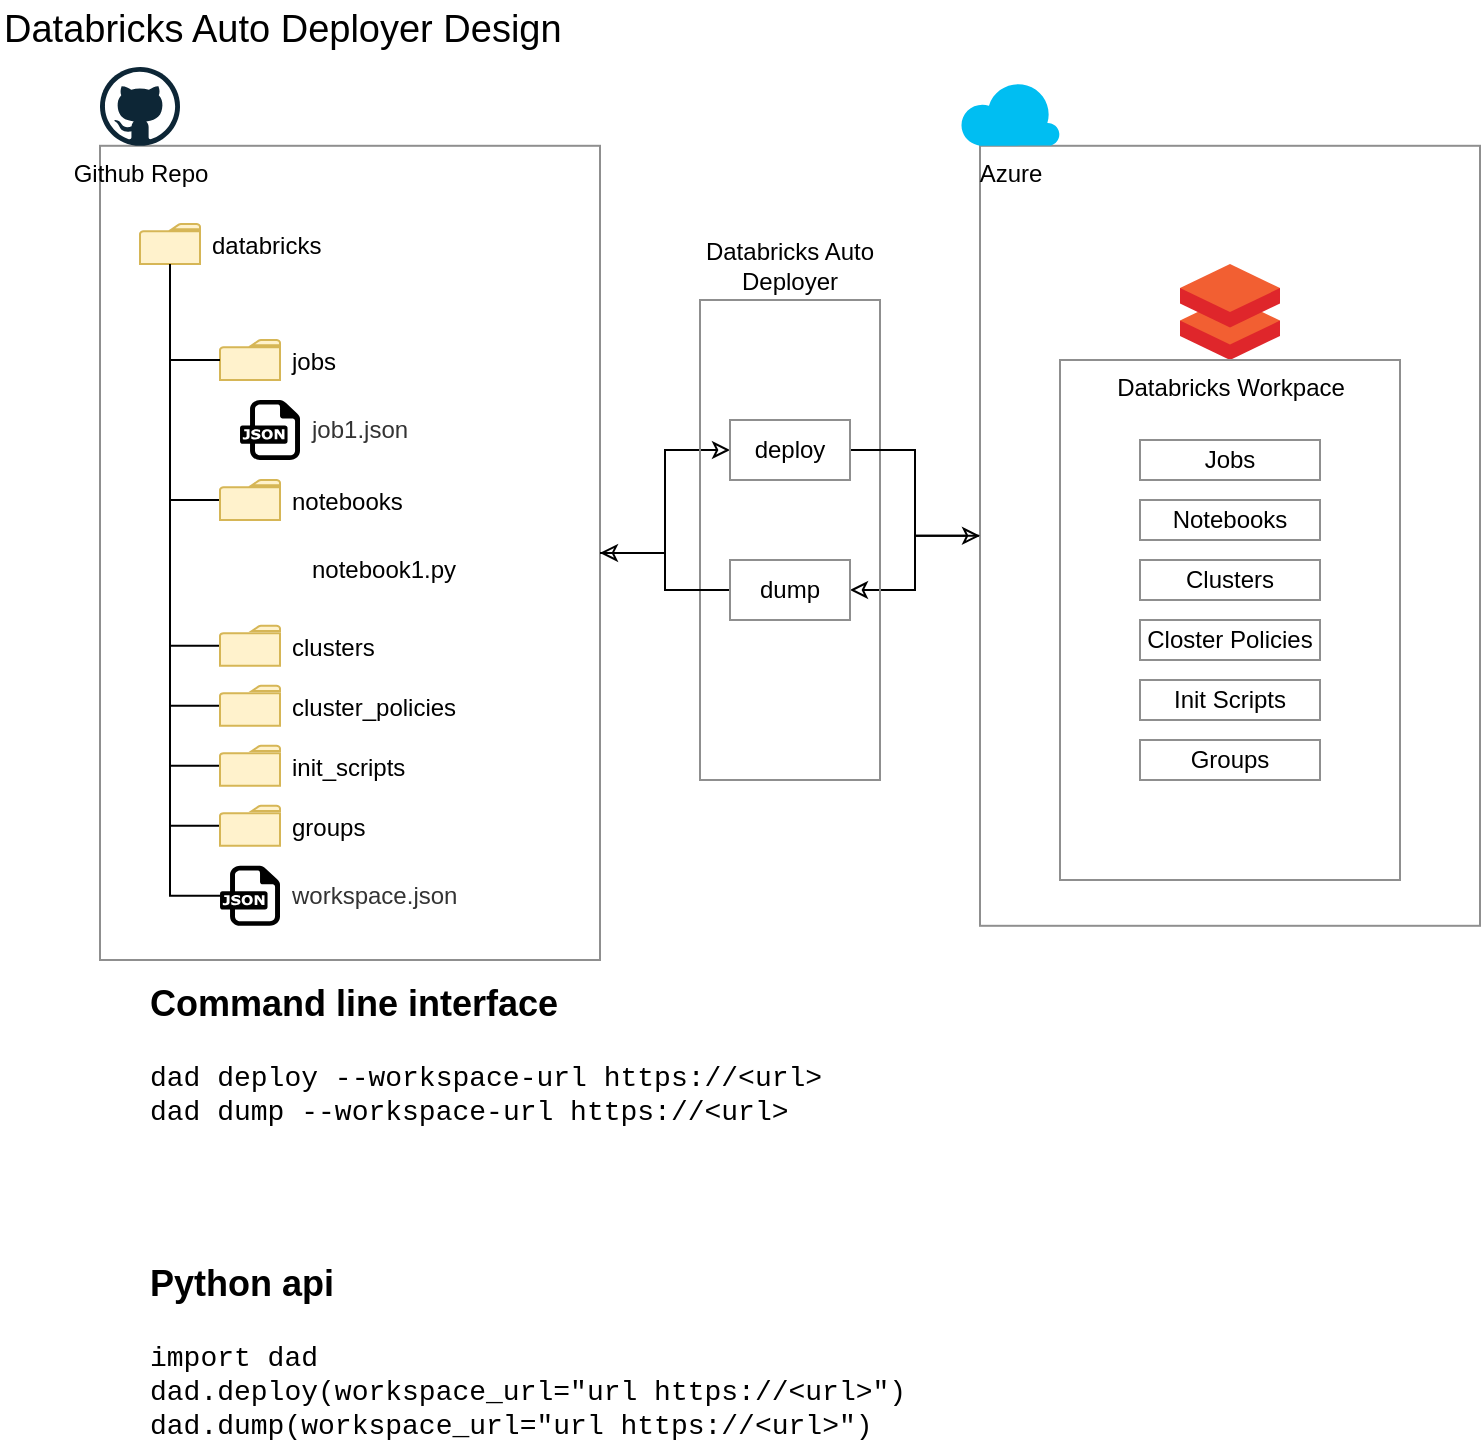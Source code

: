 <mxfile version="16.5.1" type="github">
  <diagram id="rDNZNoOIazLG-ZSMwZpk" name="Page-1">
    <mxGraphModel dx="703" dy="520" grid="1" gridSize="10" guides="1" tooltips="1" connect="1" arrows="1" fold="1" page="1" pageScale="1" pageWidth="850" pageHeight="1100" math="0" shadow="0">
      <root>
        <mxCell id="0" />
        <mxCell id="1" parent="0" />
        <mxCell id="PKlsrmbYicT5ZXfzezta-23" value="" style="rounded=0;whiteSpace=wrap;html=1;strokeColor=#8F8F8F;fillColor=none;" parent="1" vertex="1">
          <mxGeometry x="60" y="82.9" width="250" height="407.1" as="geometry" />
        </mxCell>
        <mxCell id="PKlsrmbYicT5ZXfzezta-50" style="edgeStyle=orthogonalEdgeStyle;rounded=0;orthogonalLoop=1;jettySize=auto;html=1;endArrow=classic;endFill=0;" parent="1" source="PKlsrmbYicT5ZXfzezta-23" target="PKlsrmbYicT5ZXfzezta-48" edge="1">
          <mxGeometry relative="1" as="geometry" />
        </mxCell>
        <mxCell id="PKlsrmbYicT5ZXfzezta-54" style="edgeStyle=orthogonalEdgeStyle;rounded=0;orthogonalLoop=1;jettySize=auto;html=1;endArrow=classic;endFill=0;" parent="1" source="PKlsrmbYicT5ZXfzezta-21" target="PKlsrmbYicT5ZXfzezta-49" edge="1">
          <mxGeometry relative="1" as="geometry" />
        </mxCell>
        <mxCell id="PKlsrmbYicT5ZXfzezta-21" value="" style="rounded=0;whiteSpace=wrap;html=1;strokeColor=#8F8F8F;fillColor=none;" parent="1" vertex="1">
          <mxGeometry x="500" y="82.9" width="250" height="390" as="geometry" />
        </mxCell>
        <mxCell id="PKlsrmbYicT5ZXfzezta-2" value="jobs" style="sketch=0;pointerEvents=1;shadow=0;dashed=0;html=1;strokeColor=#d6b656;labelPosition=right;verticalLabelPosition=middle;verticalAlign=middle;outlineConnect=0;align=left;shape=mxgraph.office.concepts.folder;fillColor=#fff2cc;spacingTop=2;spacingLeft=4;" parent="1" vertex="1">
          <mxGeometry x="120" y="180" width="30" height="20" as="geometry" />
        </mxCell>
        <mxCell id="PKlsrmbYicT5ZXfzezta-42" style="edgeStyle=orthogonalEdgeStyle;rounded=0;orthogonalLoop=1;jettySize=auto;html=1;endArrow=none;endFill=0;" parent="1" source="PKlsrmbYicT5ZXfzezta-10" target="PKlsrmbYicT5ZXfzezta-27" edge="1">
          <mxGeometry relative="1" as="geometry" />
        </mxCell>
        <mxCell id="PKlsrmbYicT5ZXfzezta-10" value="workspace.json" style="dashed=0;outlineConnect=0;html=1;align=left;labelPosition=right;verticalLabelPosition=middle;verticalAlign=middle;shape=mxgraph.weblogos.json;fillColor=none;strokeColor=none;fontColor=#333333;spacingLeft=4;" parent="1" vertex="1">
          <mxGeometry x="120" y="442.9" width="30" height="30" as="geometry" />
        </mxCell>
        <mxCell id="PKlsrmbYicT5ZXfzezta-11" value="Databricks Workpace" style="sketch=0;aspect=fixed;html=1;points=[];align=center;image;fontSize=12;image=img/lib/mscae/Databricks.svg;strokeColor=#8F8F8F;fillColor=none;" parent="1" vertex="1">
          <mxGeometry x="600" y="142" width="50" height="48" as="geometry" />
        </mxCell>
        <mxCell id="PKlsrmbYicT5ZXfzezta-12" value="" style="rounded=0;whiteSpace=wrap;html=1;strokeColor=#8F8F8F;fillColor=none;" parent="1" vertex="1">
          <mxGeometry x="540" y="190" width="170" height="260" as="geometry" />
        </mxCell>
        <mxCell id="PKlsrmbYicT5ZXfzezta-13" value="Jobs" style="rounded=0;whiteSpace=wrap;html=1;strokeColor=#8F8F8F;fillColor=none;" parent="1" vertex="1">
          <mxGeometry x="580" y="230" width="90" height="20" as="geometry" />
        </mxCell>
        <mxCell id="PKlsrmbYicT5ZXfzezta-14" value="Notebooks" style="rounded=0;whiteSpace=wrap;html=1;strokeColor=#8F8F8F;fillColor=none;" parent="1" vertex="1">
          <mxGeometry x="580" y="260" width="90" height="20" as="geometry" />
        </mxCell>
        <mxCell id="PKlsrmbYicT5ZXfzezta-15" value="Clusters" style="rounded=0;whiteSpace=wrap;html=1;strokeColor=#8F8F8F;fillColor=none;" parent="1" vertex="1">
          <mxGeometry x="580" y="290" width="90" height="20" as="geometry" />
        </mxCell>
        <mxCell id="PKlsrmbYicT5ZXfzezta-16" value="Closter Policies" style="rounded=0;whiteSpace=wrap;html=1;strokeColor=#8F8F8F;fillColor=none;" parent="1" vertex="1">
          <mxGeometry x="580" y="320" width="90" height="20" as="geometry" />
        </mxCell>
        <mxCell id="PKlsrmbYicT5ZXfzezta-17" value="Init Scripts" style="rounded=0;whiteSpace=wrap;html=1;strokeColor=#8F8F8F;fillColor=none;" parent="1" vertex="1">
          <mxGeometry x="580" y="350" width="90" height="20" as="geometry" />
        </mxCell>
        <mxCell id="PKlsrmbYicT5ZXfzezta-18" value="Groups" style="rounded=0;whiteSpace=wrap;html=1;strokeColor=#8F8F8F;fillColor=none;" parent="1" vertex="1">
          <mxGeometry x="580" y="380" width="90" height="20" as="geometry" />
        </mxCell>
        <mxCell id="PKlsrmbYicT5ZXfzezta-20" value="Azure" style="verticalLabelPosition=bottom;html=1;verticalAlign=top;align=center;strokeColor=none;fillColor=#00BEF2;shape=mxgraph.azure.cloud;" parent="1" vertex="1">
          <mxGeometry x="490" y="50.4" width="50" height="32.5" as="geometry" />
        </mxCell>
        <mxCell id="PKlsrmbYicT5ZXfzezta-26" value="Github Repo" style="dashed=0;outlineConnect=0;html=1;align=center;labelPosition=center;verticalLabelPosition=bottom;verticalAlign=top;shape=mxgraph.weblogos.github;strokeColor=#8F8F8F;fillColor=none;" parent="1" vertex="1">
          <mxGeometry x="60" y="43.5" width="40" height="39.4" as="geometry" />
        </mxCell>
        <mxCell id="PKlsrmbYicT5ZXfzezta-30" style="edgeStyle=orthogonalEdgeStyle;rounded=0;orthogonalLoop=1;jettySize=auto;html=1;endArrow=none;endFill=0;" parent="1" source="PKlsrmbYicT5ZXfzezta-27" target="PKlsrmbYicT5ZXfzezta-2" edge="1">
          <mxGeometry relative="1" as="geometry">
            <Array as="points">
              <mxPoint x="95" y="190" />
            </Array>
          </mxGeometry>
        </mxCell>
        <mxCell id="PKlsrmbYicT5ZXfzezta-27" value="databricks" style="sketch=0;pointerEvents=1;shadow=0;dashed=0;html=1;strokeColor=#d6b656;labelPosition=right;verticalLabelPosition=middle;verticalAlign=middle;outlineConnect=0;align=left;shape=mxgraph.office.concepts.folder;fillColor=#fff2cc;spacingTop=2;spacingLeft=4;" parent="1" vertex="1">
          <mxGeometry x="80" y="122" width="30" height="20" as="geometry" />
        </mxCell>
        <mxCell id="PKlsrmbYicT5ZXfzezta-37" style="edgeStyle=orthogonalEdgeStyle;rounded=0;orthogonalLoop=1;jettySize=auto;html=1;endArrow=none;endFill=0;" parent="1" source="PKlsrmbYicT5ZXfzezta-31" target="PKlsrmbYicT5ZXfzezta-27" edge="1">
          <mxGeometry relative="1" as="geometry" />
        </mxCell>
        <mxCell id="PKlsrmbYicT5ZXfzezta-31" value="notebooks" style="sketch=0;pointerEvents=1;shadow=0;dashed=0;html=1;strokeColor=#d6b656;labelPosition=right;verticalLabelPosition=middle;verticalAlign=middle;outlineConnect=0;align=left;shape=mxgraph.office.concepts.folder;fillColor=#fff2cc;spacingTop=2;spacingLeft=4;" parent="1" vertex="1">
          <mxGeometry x="120" y="250" width="30" height="20" as="geometry" />
        </mxCell>
        <mxCell id="PKlsrmbYicT5ZXfzezta-38" style="edgeStyle=orthogonalEdgeStyle;rounded=0;orthogonalLoop=1;jettySize=auto;html=1;endArrow=none;endFill=0;" parent="1" source="PKlsrmbYicT5ZXfzezta-32" target="PKlsrmbYicT5ZXfzezta-27" edge="1">
          <mxGeometry relative="1" as="geometry" />
        </mxCell>
        <mxCell id="PKlsrmbYicT5ZXfzezta-32" value="clusters" style="sketch=0;pointerEvents=1;shadow=0;dashed=0;html=1;strokeColor=#d6b656;labelPosition=right;verticalLabelPosition=middle;verticalAlign=middle;outlineConnect=0;align=left;shape=mxgraph.office.concepts.folder;fillColor=#fff2cc;spacingTop=2;spacingLeft=4;" parent="1" vertex="1">
          <mxGeometry x="120" y="322.9" width="30" height="20" as="geometry" />
        </mxCell>
        <mxCell id="PKlsrmbYicT5ZXfzezta-39" style="edgeStyle=orthogonalEdgeStyle;rounded=0;orthogonalLoop=1;jettySize=auto;html=1;endArrow=none;endFill=0;" parent="1" source="PKlsrmbYicT5ZXfzezta-33" target="PKlsrmbYicT5ZXfzezta-27" edge="1">
          <mxGeometry relative="1" as="geometry" />
        </mxCell>
        <mxCell id="PKlsrmbYicT5ZXfzezta-33" value="cluster_policies" style="sketch=0;pointerEvents=1;shadow=0;dashed=0;html=1;strokeColor=#d6b656;labelPosition=right;verticalLabelPosition=middle;verticalAlign=middle;outlineConnect=0;align=left;shape=mxgraph.office.concepts.folder;fillColor=#fff2cc;spacingTop=2;spacingLeft=4;" parent="1" vertex="1">
          <mxGeometry x="120" y="352.9" width="30" height="20" as="geometry" />
        </mxCell>
        <mxCell id="PKlsrmbYicT5ZXfzezta-40" style="edgeStyle=orthogonalEdgeStyle;rounded=0;orthogonalLoop=1;jettySize=auto;html=1;endArrow=none;endFill=0;" parent="1" source="PKlsrmbYicT5ZXfzezta-34" target="PKlsrmbYicT5ZXfzezta-27" edge="1">
          <mxGeometry relative="1" as="geometry" />
        </mxCell>
        <mxCell id="PKlsrmbYicT5ZXfzezta-34" value="init_scripts" style="sketch=0;pointerEvents=1;shadow=0;dashed=0;html=1;strokeColor=#d6b656;labelPosition=right;verticalLabelPosition=middle;verticalAlign=middle;outlineConnect=0;align=left;shape=mxgraph.office.concepts.folder;fillColor=#fff2cc;spacingTop=2;spacingLeft=4;" parent="1" vertex="1">
          <mxGeometry x="120" y="382.9" width="30" height="20" as="geometry" />
        </mxCell>
        <mxCell id="PKlsrmbYicT5ZXfzezta-41" style="edgeStyle=orthogonalEdgeStyle;rounded=0;orthogonalLoop=1;jettySize=auto;html=1;endArrow=none;endFill=0;" parent="1" source="PKlsrmbYicT5ZXfzezta-35" target="PKlsrmbYicT5ZXfzezta-27" edge="1">
          <mxGeometry relative="1" as="geometry" />
        </mxCell>
        <mxCell id="PKlsrmbYicT5ZXfzezta-35" value="groups" style="sketch=0;pointerEvents=1;shadow=0;dashed=0;html=1;strokeColor=#d6b656;labelPosition=right;verticalLabelPosition=middle;verticalAlign=middle;outlineConnect=0;align=left;shape=mxgraph.office.concepts.folder;fillColor=#fff2cc;spacingTop=2;spacingLeft=4;" parent="1" vertex="1">
          <mxGeometry x="120" y="412.9" width="30" height="20" as="geometry" />
        </mxCell>
        <mxCell id="PKlsrmbYicT5ZXfzezta-43" value="Databricks Auto Deployer" style="rounded=0;whiteSpace=wrap;html=1;strokeColor=#8F8F8F;fillColor=none;labelPosition=center;verticalLabelPosition=top;align=center;verticalAlign=bottom;" parent="1" vertex="1">
          <mxGeometry x="360" y="160" width="90" height="240" as="geometry" />
        </mxCell>
        <mxCell id="PKlsrmbYicT5ZXfzezta-51" style="edgeStyle=orthogonalEdgeStyle;rounded=0;orthogonalLoop=1;jettySize=auto;html=1;endArrow=classic;endFill=0;" parent="1" source="PKlsrmbYicT5ZXfzezta-48" target="PKlsrmbYicT5ZXfzezta-21" edge="1">
          <mxGeometry relative="1" as="geometry" />
        </mxCell>
        <mxCell id="PKlsrmbYicT5ZXfzezta-48" value="deploy" style="rounded=0;whiteSpace=wrap;html=1;strokeColor=#8F8F8F;fillColor=none;" parent="1" vertex="1">
          <mxGeometry x="375" y="220" width="60" height="30" as="geometry" />
        </mxCell>
        <mxCell id="PKlsrmbYicT5ZXfzezta-53" style="edgeStyle=orthogonalEdgeStyle;rounded=0;orthogonalLoop=1;jettySize=auto;html=1;entryX=1;entryY=0.5;entryDx=0;entryDy=0;endArrow=classic;endFill=0;" parent="1" source="PKlsrmbYicT5ZXfzezta-49" target="PKlsrmbYicT5ZXfzezta-23" edge="1">
          <mxGeometry relative="1" as="geometry" />
        </mxCell>
        <mxCell id="PKlsrmbYicT5ZXfzezta-49" value="dump" style="rounded=0;whiteSpace=wrap;html=1;strokeColor=#8F8F8F;fillColor=none;" parent="1" vertex="1">
          <mxGeometry x="375" y="290" width="60" height="30" as="geometry" />
        </mxCell>
        <mxCell id="PKlsrmbYicT5ZXfzezta-55" value="job1.json" style="dashed=0;outlineConnect=0;html=1;align=left;labelPosition=right;verticalLabelPosition=middle;verticalAlign=middle;shape=mxgraph.weblogos.json;fillColor=none;strokeColor=none;fontColor=#333333;spacingLeft=4;" parent="1" vertex="1">
          <mxGeometry x="130" y="210" width="30" height="30" as="geometry" />
        </mxCell>
        <mxCell id="PKlsrmbYicT5ZXfzezta-58" value="&lt;h1&gt;&lt;font style=&quot;font-size: 18px&quot;&gt;Command line interface&lt;/font&gt;&lt;/h1&gt;&lt;div&gt;&lt;font face=&quot;Courier New&quot; style=&quot;font-size: 14px&quot;&gt;dad deploy --workspace-url https://&amp;lt;url&amp;gt;&lt;/font&gt;&lt;/div&gt;&lt;div&gt;&lt;font face=&quot;Courier New&quot; style=&quot;font-size: 14px&quot;&gt;dad dump&amp;nbsp;&lt;/font&gt;&lt;span style=&quot;font-size: 14px ; font-family: &amp;#34;courier new&amp;#34;&quot;&gt;--workspace-url https://&amp;lt;url&amp;gt;&lt;/span&gt;&lt;/div&gt;" style="text;html=1;strokeColor=none;fillColor=none;spacing=5;spacingTop=-20;whiteSpace=wrap;overflow=hidden;rounded=0;" parent="1" vertex="1">
          <mxGeometry x="80" y="490" width="500" height="100" as="geometry" />
        </mxCell>
        <mxCell id="PKlsrmbYicT5ZXfzezta-59" value="&lt;h1&gt;&lt;font style=&quot;font-size: 18px&quot;&gt;Python api&lt;/font&gt;&lt;/h1&gt;&lt;div&gt;&lt;font face=&quot;Courier New&quot; style=&quot;font-size: 14px&quot;&gt;import dad&lt;/font&gt;&lt;/div&gt;&lt;div&gt;&lt;font face=&quot;Courier New&quot; style=&quot;font-size: 14px&quot;&gt;dad.deploy(workspace_url=&quot;&lt;/font&gt;&lt;span style=&quot;font-size: 14px ; font-family: &amp;#34;courier new&amp;#34;&quot;&gt;url https://&amp;lt;url&amp;gt;&quot;)&lt;/span&gt;&lt;/div&gt;&lt;div&gt;&lt;font face=&quot;Courier New&quot; style=&quot;font-size: 14px&quot;&gt;dad.dump(workspace_url=&quot;&lt;/font&gt;&lt;span style=&quot;font-size: 14px ; font-family: &amp;#34;courier new&amp;#34;&quot;&gt;url https://&amp;lt;url&amp;gt;&quot;)&lt;/span&gt;&lt;br&gt;&lt;/div&gt;" style="text;html=1;strokeColor=none;fillColor=none;spacing=5;spacingTop=-20;whiteSpace=wrap;overflow=hidden;rounded=0;" parent="1" vertex="1">
          <mxGeometry x="80" y="630" width="500" height="100" as="geometry" />
        </mxCell>
        <mxCell id="PKlsrmbYicT5ZXfzezta-60" value="notebook1.py" style="shape=image;html=1;verticalAlign=middle;verticalLabelPosition=middle;labelBackgroundColor=#ffffff;imageAspect=0;aspect=fixed;image=https://cdn0.iconfinder.com/data/icons/font-awesome-brands-vol-2/512/python-128.png;fontFamily=Helvetica;fontSize=12;strokeColor=#8F8F8F;fillColor=none;labelPosition=right;align=left;spacingLeft=4;" parent="1" vertex="1">
          <mxGeometry x="130" y="280" width="30" height="30" as="geometry" />
        </mxCell>
        <mxCell id="sDTlzNRKho0wvtpNI2ED-1" value="Databricks Auto Deployer Design" style="text;html=1;strokeColor=none;fillColor=none;align=left;verticalAlign=middle;whiteSpace=wrap;rounded=0;fontFamily=Helvetica;fontSize=19;" vertex="1" parent="1">
          <mxGeometry x="10" y="10" width="290" height="30" as="geometry" />
        </mxCell>
      </root>
    </mxGraphModel>
  </diagram>
</mxfile>

